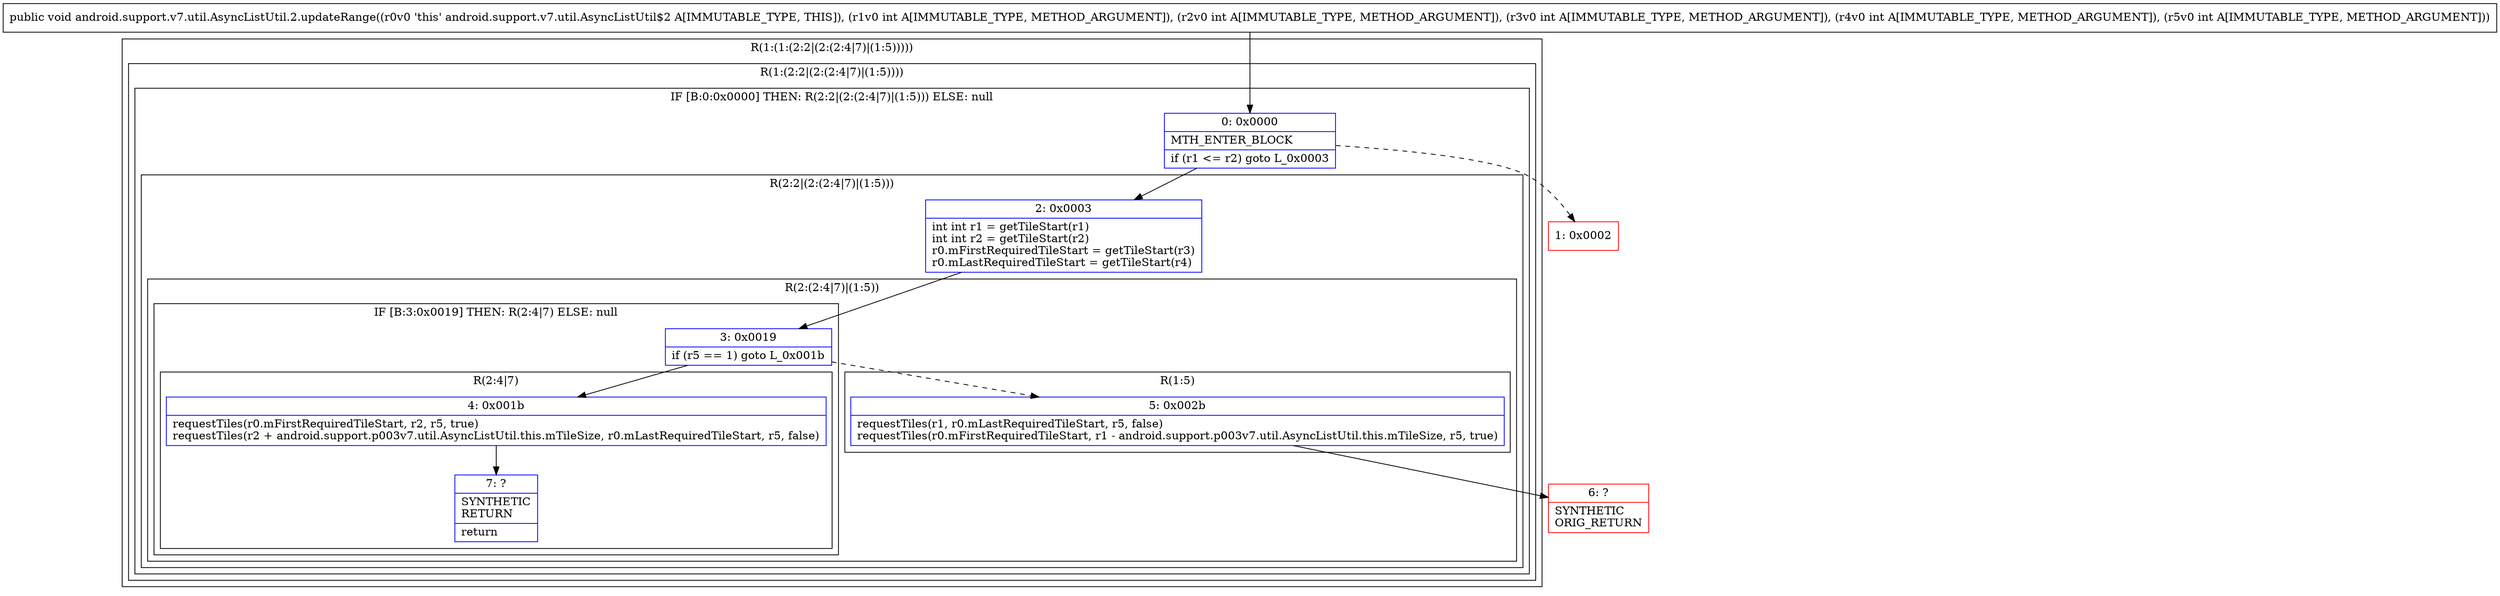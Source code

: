 digraph "CFG forandroid.support.v7.util.AsyncListUtil.2.updateRange(IIIII)V" {
subgraph cluster_Region_968590119 {
label = "R(1:(1:(2:2|(2:(2:4|7)|(1:5)))))";
node [shape=record,color=blue];
subgraph cluster_Region_814136077 {
label = "R(1:(2:2|(2:(2:4|7)|(1:5))))";
node [shape=record,color=blue];
subgraph cluster_IfRegion_1538791648 {
label = "IF [B:0:0x0000] THEN: R(2:2|(2:(2:4|7)|(1:5))) ELSE: null";
node [shape=record,color=blue];
Node_0 [shape=record,label="{0\:\ 0x0000|MTH_ENTER_BLOCK\l|if (r1 \<= r2) goto L_0x0003\l}"];
subgraph cluster_Region_767017851 {
label = "R(2:2|(2:(2:4|7)|(1:5)))";
node [shape=record,color=blue];
Node_2 [shape=record,label="{2\:\ 0x0003|int int r1 = getTileStart(r1)\lint int r2 = getTileStart(r2)\lr0.mFirstRequiredTileStart = getTileStart(r3)\lr0.mLastRequiredTileStart = getTileStart(r4)\l}"];
subgraph cluster_Region_1086631414 {
label = "R(2:(2:4|7)|(1:5))";
node [shape=record,color=blue];
subgraph cluster_IfRegion_621001842 {
label = "IF [B:3:0x0019] THEN: R(2:4|7) ELSE: null";
node [shape=record,color=blue];
Node_3 [shape=record,label="{3\:\ 0x0019|if (r5 == 1) goto L_0x001b\l}"];
subgraph cluster_Region_695519032 {
label = "R(2:4|7)";
node [shape=record,color=blue];
Node_4 [shape=record,label="{4\:\ 0x001b|requestTiles(r0.mFirstRequiredTileStart, r2, r5, true)\lrequestTiles(r2 + android.support.p003v7.util.AsyncListUtil.this.mTileSize, r0.mLastRequiredTileStart, r5, false)\l}"];
Node_7 [shape=record,label="{7\:\ ?|SYNTHETIC\lRETURN\l|return\l}"];
}
}
subgraph cluster_Region_1909457685 {
label = "R(1:5)";
node [shape=record,color=blue];
Node_5 [shape=record,label="{5\:\ 0x002b|requestTiles(r1, r0.mLastRequiredTileStart, r5, false)\lrequestTiles(r0.mFirstRequiredTileStart, r1 \- android.support.p003v7.util.AsyncListUtil.this.mTileSize, r5, true)\l}"];
}
}
}
}
}
}
Node_1 [shape=record,color=red,label="{1\:\ 0x0002}"];
Node_6 [shape=record,color=red,label="{6\:\ ?|SYNTHETIC\lORIG_RETURN\l}"];
MethodNode[shape=record,label="{public void android.support.v7.util.AsyncListUtil.2.updateRange((r0v0 'this' android.support.v7.util.AsyncListUtil$2 A[IMMUTABLE_TYPE, THIS]), (r1v0 int A[IMMUTABLE_TYPE, METHOD_ARGUMENT]), (r2v0 int A[IMMUTABLE_TYPE, METHOD_ARGUMENT]), (r3v0 int A[IMMUTABLE_TYPE, METHOD_ARGUMENT]), (r4v0 int A[IMMUTABLE_TYPE, METHOD_ARGUMENT]), (r5v0 int A[IMMUTABLE_TYPE, METHOD_ARGUMENT])) }"];
MethodNode -> Node_0;
Node_0 -> Node_1[style=dashed];
Node_0 -> Node_2;
Node_2 -> Node_3;
Node_3 -> Node_4;
Node_3 -> Node_5[style=dashed];
Node_4 -> Node_7;
Node_5 -> Node_6;
}

